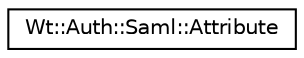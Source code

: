 digraph "Graphical Class Hierarchy"
{
 // LATEX_PDF_SIZE
  edge [fontname="Helvetica",fontsize="10",labelfontname="Helvetica",labelfontsize="10"];
  node [fontname="Helvetica",fontsize="10",shape=record];
  rankdir="LR";
  Node0 [label="Wt::Auth::Saml::Attribute",height=0.2,width=0.4,color="black", fillcolor="white", style="filled",URL="$structWt_1_1Auth_1_1Saml_1_1Attribute.html",tooltip="A SAML Attribute (saml-core-2.0-os, section 2.7.3.1)"];
}
